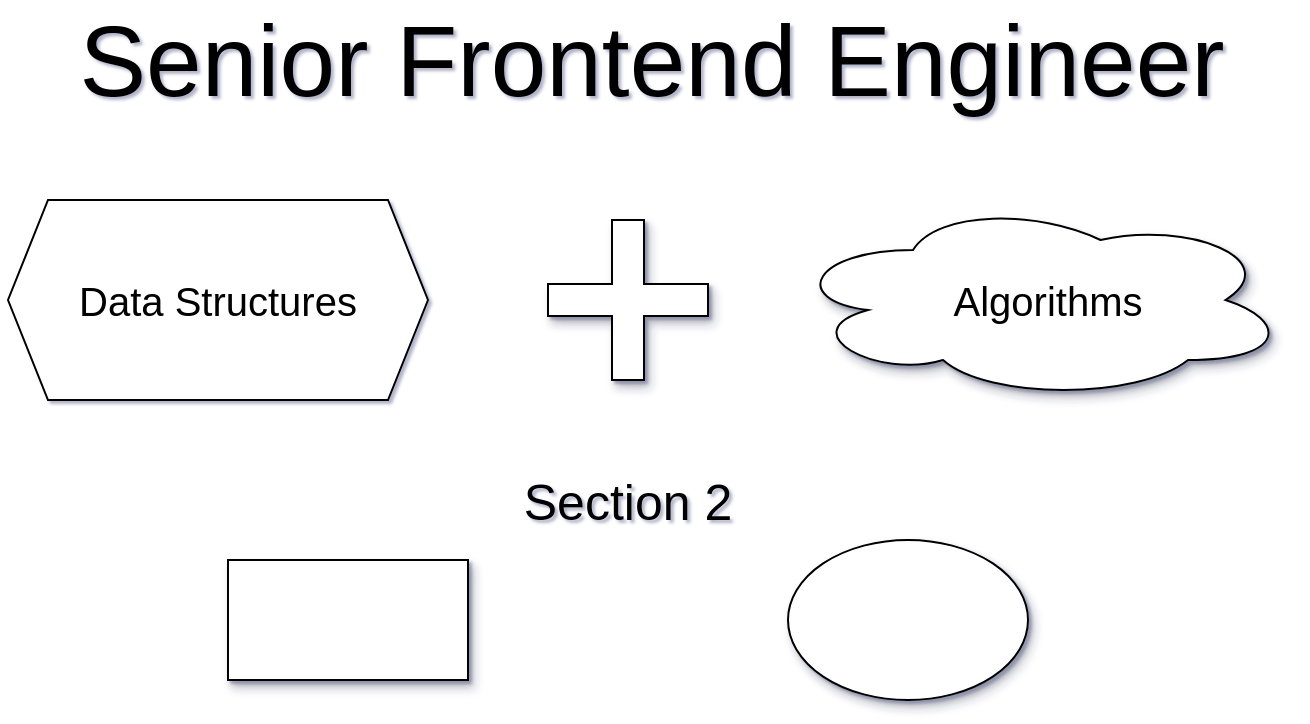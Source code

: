 <mxfile version="14.3.1" type="github" pages="2">
  <diagram id="aDABKkMHzaQ7Ft_NV5Rm" name="Course Structure">
    <mxGraphModel dx="946" dy="621" grid="1" gridSize="10" guides="1" tooltips="1" connect="1" arrows="1" fold="1" page="1" pageScale="1" pageWidth="850" pageHeight="1100" math="0" shadow="1">
      <root>
        <mxCell id="0" />
        <mxCell id="1" parent="0" />
        <mxCell id="FhdxN6m3dHfvLrAjemN1-3" value="" style="group" vertex="1" connectable="0" parent="1">
          <mxGeometry x="100" y="120" width="640" height="100" as="geometry" />
        </mxCell>
        <mxCell id="MBJ84zXVosNjpP52FJyQ-3" value="" style="group;shadow=1;" vertex="1" connectable="0" parent="FhdxN6m3dHfvLrAjemN1-3">
          <mxGeometry width="210" height="100" as="geometry" />
        </mxCell>
        <mxCell id="MBJ84zXVosNjpP52FJyQ-1" value="" style="shape=hexagon;perimeter=hexagonPerimeter2;whiteSpace=wrap;html=1;fixedSize=1;" vertex="1" parent="MBJ84zXVosNjpP52FJyQ-3">
          <mxGeometry width="210" height="100" as="geometry" />
        </mxCell>
        <mxCell id="MBJ84zXVosNjpP52FJyQ-2" value="Data Structures" style="text;html=1;strokeColor=none;fillColor=none;align=center;verticalAlign=middle;whiteSpace=wrap;rounded=0;fontSize=20;" vertex="1" parent="MBJ84zXVosNjpP52FJyQ-3">
          <mxGeometry x="25" y="35" width="160" height="30" as="geometry" />
        </mxCell>
        <mxCell id="FhdxN6m3dHfvLrAjemN1-1" value="" style="shape=cross;whiteSpace=wrap;html=1;shadow=1;fontSize=20;" vertex="1" parent="FhdxN6m3dHfvLrAjemN1-3">
          <mxGeometry x="270" y="10" width="80" height="80" as="geometry" />
        </mxCell>
        <mxCell id="FhdxN6m3dHfvLrAjemN1-2" value="" style="group" vertex="1" connectable="0" parent="FhdxN6m3dHfvLrAjemN1-3">
          <mxGeometry x="390" width="250" height="100" as="geometry" />
        </mxCell>
        <mxCell id="MBJ84zXVosNjpP52FJyQ-4" value="" style="ellipse;shape=cloud;whiteSpace=wrap;html=1;shadow=1;fontSize=20;" vertex="1" parent="FhdxN6m3dHfvLrAjemN1-2">
          <mxGeometry width="250" height="100" as="geometry" />
        </mxCell>
        <mxCell id="MBJ84zXVosNjpP52FJyQ-6" value="Algorithms" style="text;html=1;strokeColor=none;fillColor=none;align=center;verticalAlign=middle;whiteSpace=wrap;rounded=0;shadow=1;fontSize=20;" vertex="1" parent="FhdxN6m3dHfvLrAjemN1-2">
          <mxGeometry x="30" y="30" width="200" height="40" as="geometry" />
        </mxCell>
        <mxCell id="FhdxN6m3dHfvLrAjemN1-7" value="Senior Frontend Engineer" style="text;html=1;strokeColor=none;fillColor=none;align=center;verticalAlign=middle;whiteSpace=wrap;rounded=0;shadow=1;fontSize=50;" vertex="1" parent="1">
          <mxGeometry x="112" y="40" width="620" height="20" as="geometry" />
        </mxCell>
        <mxCell id="EIC1_NiphJhUQ_3H3qbQ-1" value="Section 2" style="text;html=1;strokeColor=none;fillColor=none;align=center;verticalAlign=middle;whiteSpace=wrap;rounded=0;shadow=1;fontSize=25;" vertex="1" parent="1">
          <mxGeometry x="320" y="260" width="180" height="20" as="geometry" />
        </mxCell>
        <mxCell id="EIC1_NiphJhUQ_3H3qbQ-2" value="" style="rounded=0;whiteSpace=wrap;html=1;shadow=1;fontSize=25;" vertex="1" parent="1">
          <mxGeometry x="210" y="300" width="120" height="60" as="geometry" />
        </mxCell>
        <mxCell id="EIC1_NiphJhUQ_3H3qbQ-3" value="" style="ellipse;whiteSpace=wrap;html=1;shadow=1;fontSize=25;" vertex="1" parent="1">
          <mxGeometry x="490" y="290" width="120" height="80" as="geometry" />
        </mxCell>
      </root>
    </mxGraphModel>
  </diagram>
  <diagram id="Gh55axfkEm-xZD-oqk3l" name="Section Structure">
    <mxGraphModel dx="946" dy="621" grid="1" gridSize="10" guides="1" tooltips="1" connect="1" arrows="1" fold="1" page="1" pageScale="1" pageWidth="850" pageHeight="1100" math="0" shadow="0">
      <root>
        <mxCell id="_15LmRB4a6UN6HwErNP7-0" />
        <mxCell id="_15LmRB4a6UN6HwErNP7-1" parent="_15LmRB4a6UN6HwErNP7-0" />
        <mxCell id="hGAZXqBT-YaYG_Ff_SBw-0" value="Section" style="swimlane;childLayout=stackLayout;horizontal=1;startSize=30;horizontalStack=0;rounded=1;fontSize=14;fontStyle=0;strokeWidth=2;resizeParent=0;resizeLast=1;shadow=0;dashed=0;align=center;" vertex="1" parent="_15LmRB4a6UN6HwErNP7-1">
          <mxGeometry x="180" y="140" width="320" height="240" as="geometry" />
        </mxCell>
        <mxCell id="hGAZXqBT-YaYG_Ff_SBw-1" value="1. Concept&#xa;2. Coding Exercise" style="align=left;strokeColor=none;fillColor=none;spacingLeft=4;fontSize=12;verticalAlign=top;resizable=0;rotatable=0;part=1;" vertex="1" parent="hGAZXqBT-YaYG_Ff_SBw-0">
          <mxGeometry y="30" width="320" height="210" as="geometry" />
        </mxCell>
      </root>
    </mxGraphModel>
  </diagram>
</mxfile>
